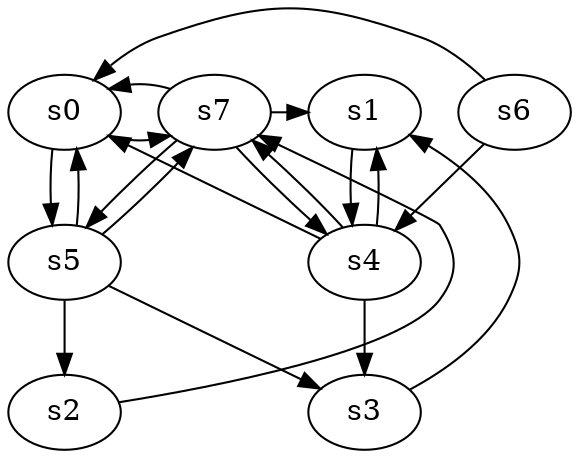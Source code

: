 digraph game_0976_complex_8 {
    s0 [name="s0", player=1];
    s1 [name="s1", player=0];
    s2 [name="s2", player=1];
    s3 [name="s3", player=0];
    s4 [name="s4", player=1];
    s5 [name="s5", player=1];
    s6 [name="s6", player=1];
    s7 [name="s7", player=0];

    s0 -> s5;
    s0 -> s7 [constraint="time % 4 == 3 || time % 5 == 0"];
    s1 -> s4;
    s2 -> s7 [constraint="time % 3 == 1 && time % 3 == 2"];
    s3 -> s1 [constraint="time % 4 == 1 && time % 4 == 0"];
    s4 -> s0 [constraint="time % 7 == 1"];
    s4 -> s1 [constraint="time % 3 == 1 || time % 3 == 2"];
    s4 -> s3;
    s4 -> s7 [constraint="time % 4 == 1 || time % 5 == 4"];
    s5 -> s0 [constraint="time % 2 == 1 && time % 5 == 2"];
    s5 -> s2;
    s5 -> s3 [constraint="!(time % 6 == 3)"];
    s5 -> s7 [constraint="time % 2 == 1 && time % 5 == 3"];
    s6 -> s0 [constraint="time == 9 || time == 17 || time == 21 || time == 23 || time == 27"];
    s6 -> s4 [constraint="!(time % 2 == 1)"];
    s7 -> s0 [constraint="time == 3 || time == 16"];
    s7 -> s1 [constraint="time % 2 == 0"];
    s7 -> s4 [constraint="time % 4 == 1 && time % 3 == 1"];
    s7 -> s5 [constraint="time % 5 == 0 || time % 3 == 2"];
}

